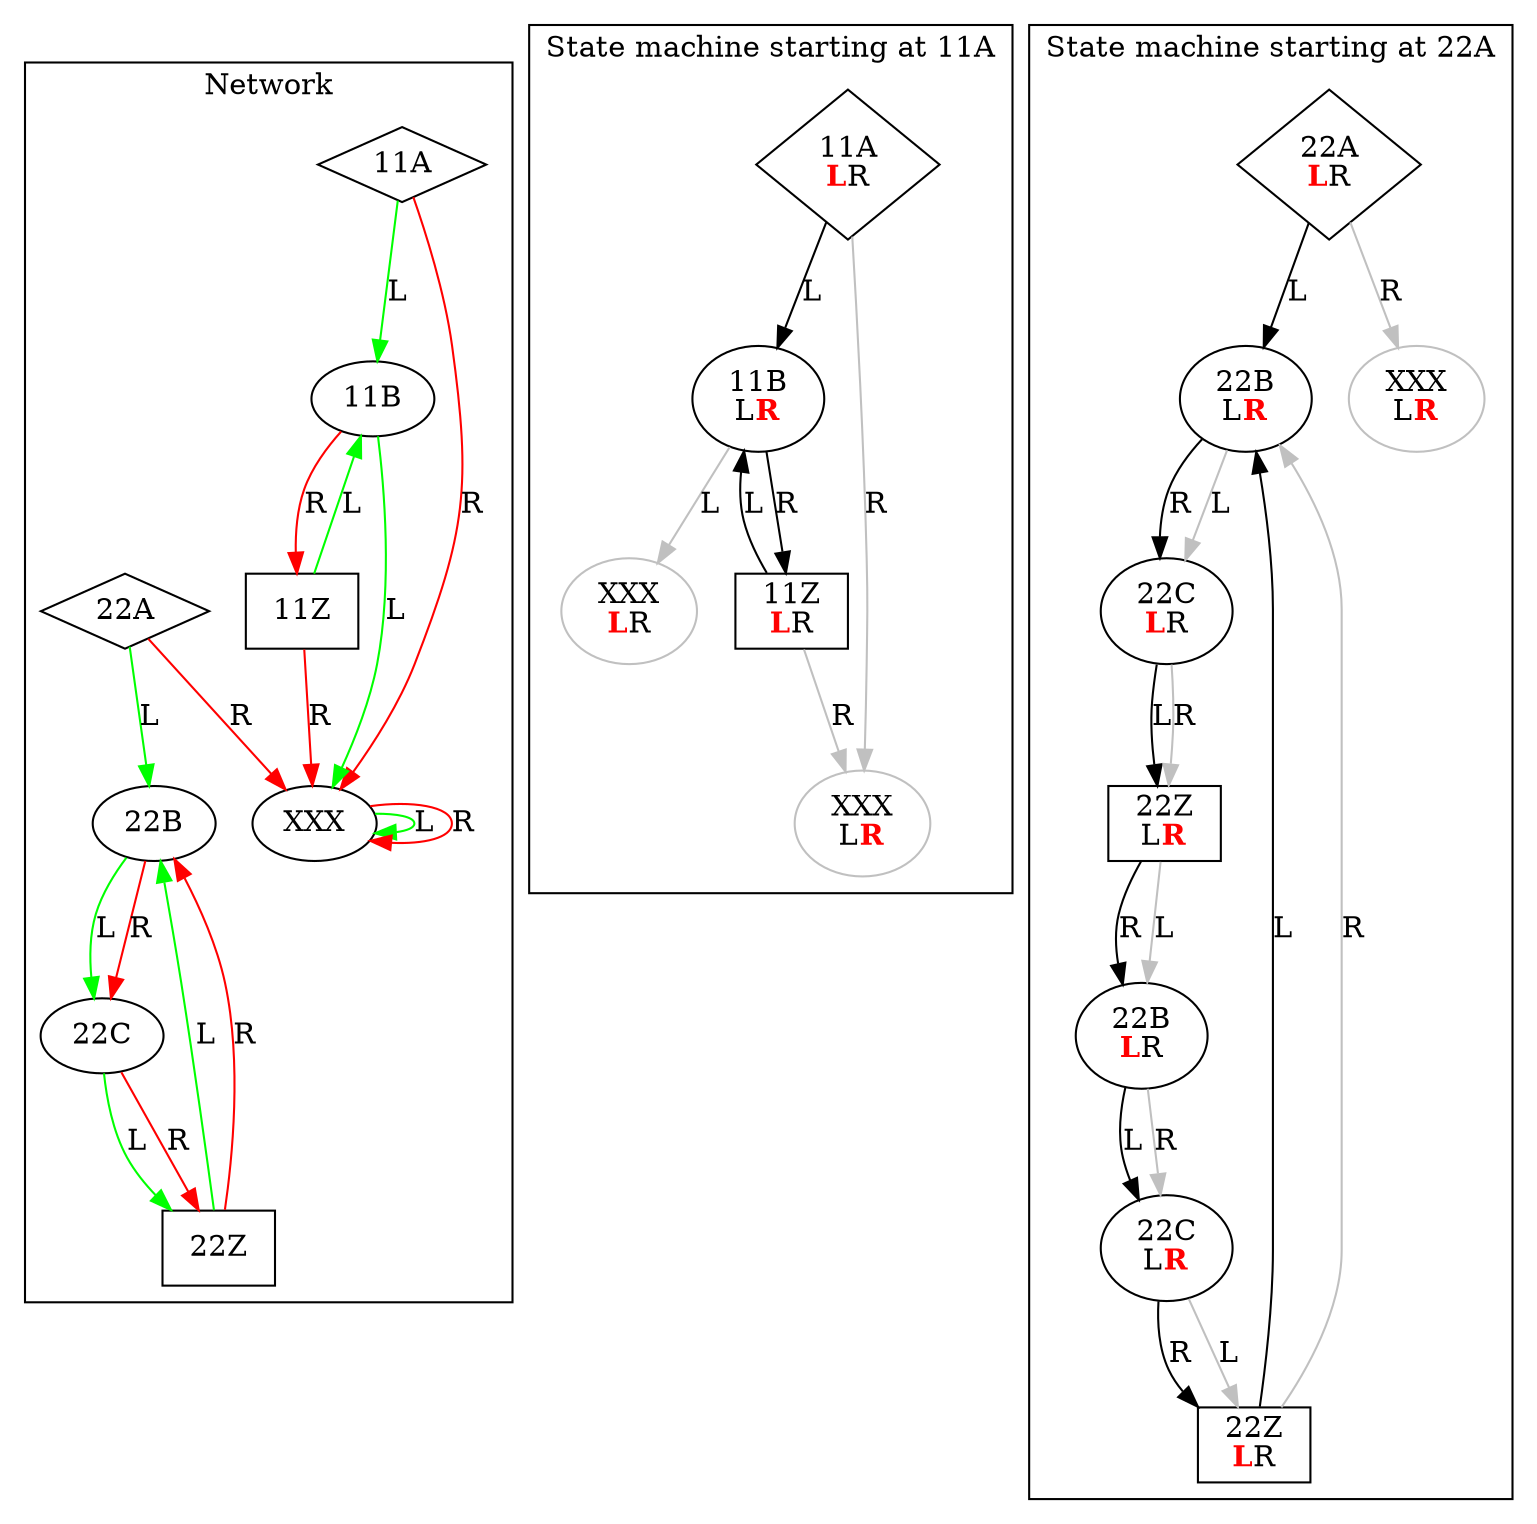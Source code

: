 digraph G {
	subgraph cluster {
	label = "Network"
	color=black
		_11A [label="11A",shape=diamond]
		_11A -> _11B [color=green,label=L]
		_11A -> _XXX [color=red,label=R]
		_11B [label="11B",shape=ellipse]
		_11B -> _XXX [color=green,label=L]
		_11B -> _11Z [color=red,label=R]
		_11Z [label="11Z",shape=rect]
		_11Z -> _11B [color=green,label=L]
		_11Z -> _XXX [color=red,label=R]
		_22A [label="22A",shape=diamond]
		_22A -> _22B [color=green,label=L]
		_22A -> _XXX [color=red,label=R]
		_22B [label="22B",shape=ellipse]
		_22B -> _22C [color=green,label=L]
		_22B -> _22C [color=red,label=R]
		_22C [label="22C",shape=ellipse]
		_22C -> _22Z [color=green,label=L]
		_22C -> _22Z [color=red,label=R]
		_22Z [label="22Z",shape=rect]
		_22Z -> _22B [color=green,label=L]
		_22Z -> _22B [color=red,label=R]
		_XXX [label="XXX",shape=ellipse]
		_XXX -> _XXX [color=green,label=L]
		_XXX -> _XXX [color=red,label=R]
	}

	subgraph cluster_11A {
		label = "State machine starting at 11A"
		color = black
		_walk_11A_11A_0 [shape=diamond,label=<11A<br/><font color="red"><b>L</b></font>R>]
		_walk_11A_11A_0 -> _walk_11A_11B_1 [label=L]
		_walk_11A_11A_0 -> _walk_11A_XXX_1 [label=R,color=gray]
		_walk_11A_11B_1 [shape=ellipse,label=<11B<br/>L<font color="red"><b>R</b></font>>]
		_walk_11A_11B_1 -> _walk_11A_11Z_0 [label=R]
		_walk_11A_11B_1 -> _walk_11A_XXX_0 [label=L,color=gray]
		_walk_11A_11Z_0 [shape=rect,label=<11Z<br/><font color="red"><b>L</b></font>R>]
		_walk_11A_11Z_0 -> _walk_11A_11B_1 [label=L]
		_walk_11A_11Z_0 -> _walk_11A_XXX_1 [label=R,color=gray]
		_walk_11A_XXX_1 [shape=ellipse,label=<XXX<br/>L<font color="red"><b>R</b></font>>,color=gray]
		_walk_11A_XXX_0 [shape=ellipse,label=<XXX<br/><font color="red"><b>L</b></font>R>,color=gray]
	}

	subgraph cluster_22A {
		label = "State machine starting at 22A"
		color = black
		_walk_22A_22A_0 [shape=diamond,label=<22A<br/><font color="red"><b>L</b></font>R>]
		_walk_22A_22A_0 -> _walk_22A_22B_1 [label=L]
		_walk_22A_22A_0 -> _walk_22A_XXX_1 [label=R,color=gray]
		_walk_22A_22B_1 [shape=ellipse,label=<22B<br/>L<font color="red"><b>R</b></font>>]
		_walk_22A_22B_1 -> _walk_22A_22C_0 [label=R]
		_walk_22A_22B_1 -> _walk_22A_22C_0 [label=L,color=gray]
		_walk_22A_22C_0 [shape=ellipse,label=<22C<br/><font color="red"><b>L</b></font>R>]
		_walk_22A_22C_0 -> _walk_22A_22Z_1 [label=L]
		_walk_22A_22C_0 -> _walk_22A_22Z_1 [label=R,color=gray]
		_walk_22A_22Z_1 [shape=rect,label=<22Z<br/>L<font color="red"><b>R</b></font>>]
		_walk_22A_22Z_1 -> _walk_22A_22B_0 [label=R]
		_walk_22A_22Z_1 -> _walk_22A_22B_0 [label=L,color=gray]
		_walk_22A_22B_0 [shape=ellipse,label=<22B<br/><font color="red"><b>L</b></font>R>]
		_walk_22A_22B_0 -> _walk_22A_22C_1 [label=L]
		_walk_22A_22B_0 -> _walk_22A_22C_1 [label=R,color=gray]
		_walk_22A_22C_1 [shape=ellipse,label=<22C<br/>L<font color="red"><b>R</b></font>>]
		_walk_22A_22C_1 -> _walk_22A_22Z_0 [label=R]
		_walk_22A_22C_1 -> _walk_22A_22Z_0 [label=L,color=gray]
		_walk_22A_22Z_0 [shape=rect,label=<22Z<br/><font color="red"><b>L</b></font>R>]
		_walk_22A_22Z_0 -> _walk_22A_22B_1 [label=L]
		_walk_22A_22Z_0 -> _walk_22A_22B_1 [label=R,color=gray]
		_walk_22A_XXX_1 [shape=ellipse,label=<XXX<br/>L<font color="red"><b>R</b></font>>,color=gray]
	}
}
